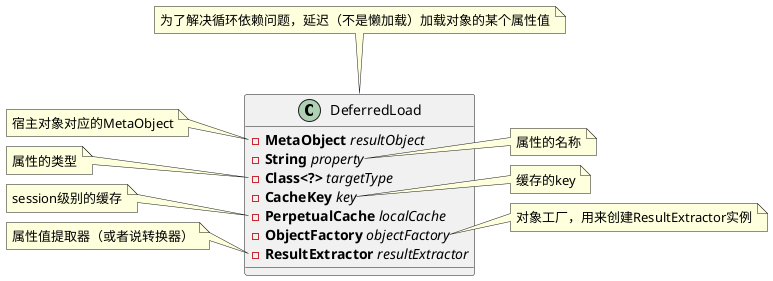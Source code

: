 @startuml

class DeferredLoad {
    - <b>MetaObject</b> <i>resultObject</i>
    - <b>String</b> <i>property</i>
    - <b>Class<?></b> <i>targetType</i>
    - <b>CacheKey</b> <i>key</i>
    - <b>PerpetualCache</b> <i>localCache</i>
    - <b>ObjectFactory</b> <i>objectFactory</i>
    - <b>ResultExtractor</b> <i>resultExtractor</i>
}

note top of DeferredLoad
    为了解决循环依赖问题，延迟（不是懒加载）加载对象的某个属性值
end note

note left of DeferredLoad::resultObject
    宿主对象对应的MetaObject
end note

note right of DeferredLoad::property
    属性的名称
end note

note left of DeferredLoad::targetType
    属性的类型
end note

note right of DeferredLoad::key
    缓存的key
end note

note left of DeferredLoad::localCache
    session级别的缓存
end note

note right of DeferredLoad::objectFactory
    对象工厂，用来创建ResultExtractor实例
end note

note left of DeferredLoad::resultExtractor
    属性值提取器（或者说转换器）
end note

@enduml